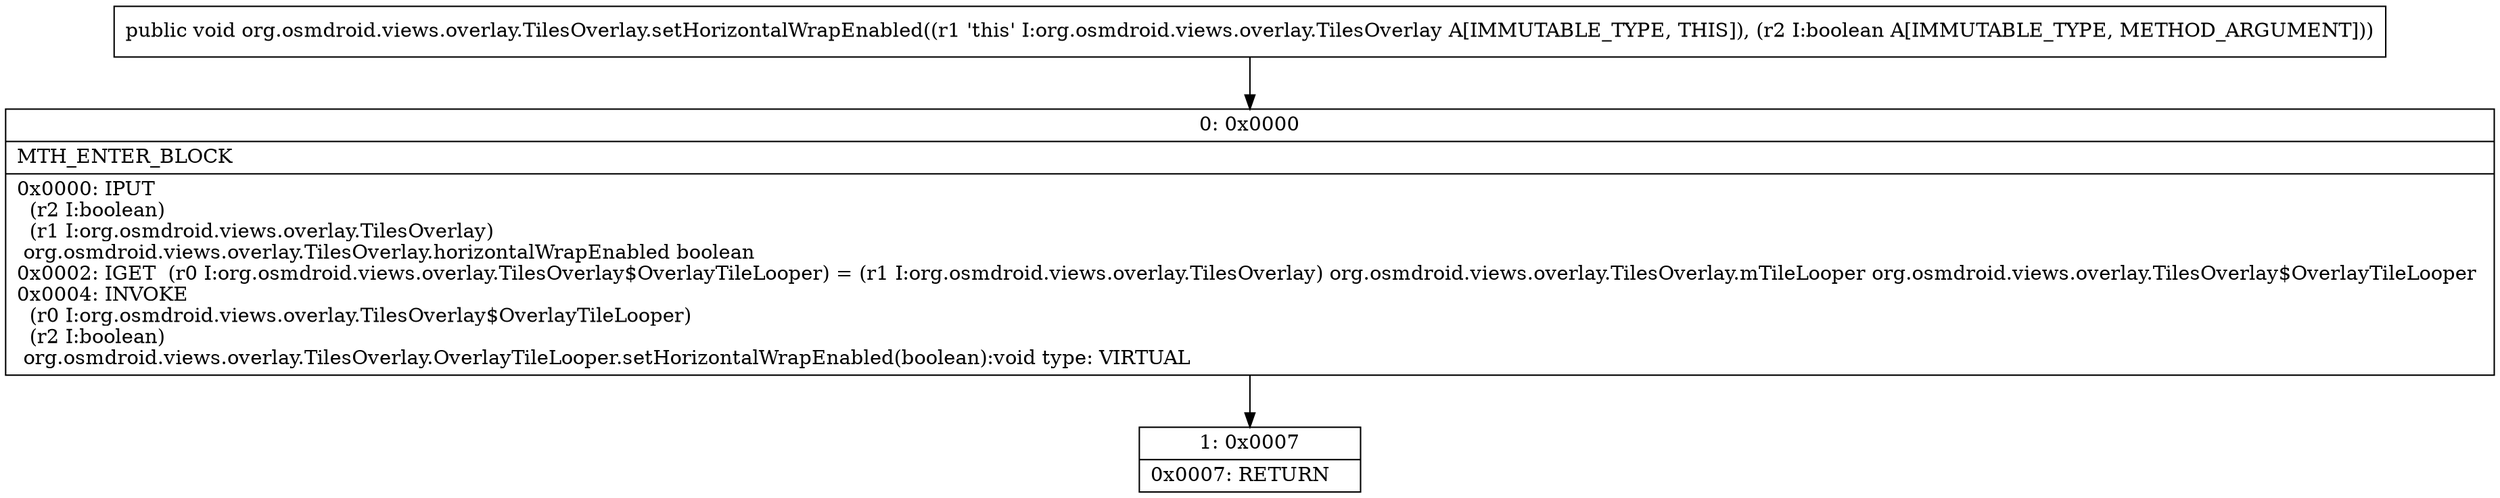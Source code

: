 digraph "CFG fororg.osmdroid.views.overlay.TilesOverlay.setHorizontalWrapEnabled(Z)V" {
Node_0 [shape=record,label="{0\:\ 0x0000|MTH_ENTER_BLOCK\l|0x0000: IPUT  \l  (r2 I:boolean)\l  (r1 I:org.osmdroid.views.overlay.TilesOverlay)\l org.osmdroid.views.overlay.TilesOverlay.horizontalWrapEnabled boolean \l0x0002: IGET  (r0 I:org.osmdroid.views.overlay.TilesOverlay$OverlayTileLooper) = (r1 I:org.osmdroid.views.overlay.TilesOverlay) org.osmdroid.views.overlay.TilesOverlay.mTileLooper org.osmdroid.views.overlay.TilesOverlay$OverlayTileLooper \l0x0004: INVOKE  \l  (r0 I:org.osmdroid.views.overlay.TilesOverlay$OverlayTileLooper)\l  (r2 I:boolean)\l org.osmdroid.views.overlay.TilesOverlay.OverlayTileLooper.setHorizontalWrapEnabled(boolean):void type: VIRTUAL \l}"];
Node_1 [shape=record,label="{1\:\ 0x0007|0x0007: RETURN   \l}"];
MethodNode[shape=record,label="{public void org.osmdroid.views.overlay.TilesOverlay.setHorizontalWrapEnabled((r1 'this' I:org.osmdroid.views.overlay.TilesOverlay A[IMMUTABLE_TYPE, THIS]), (r2 I:boolean A[IMMUTABLE_TYPE, METHOD_ARGUMENT])) }"];
MethodNode -> Node_0;
Node_0 -> Node_1;
}

